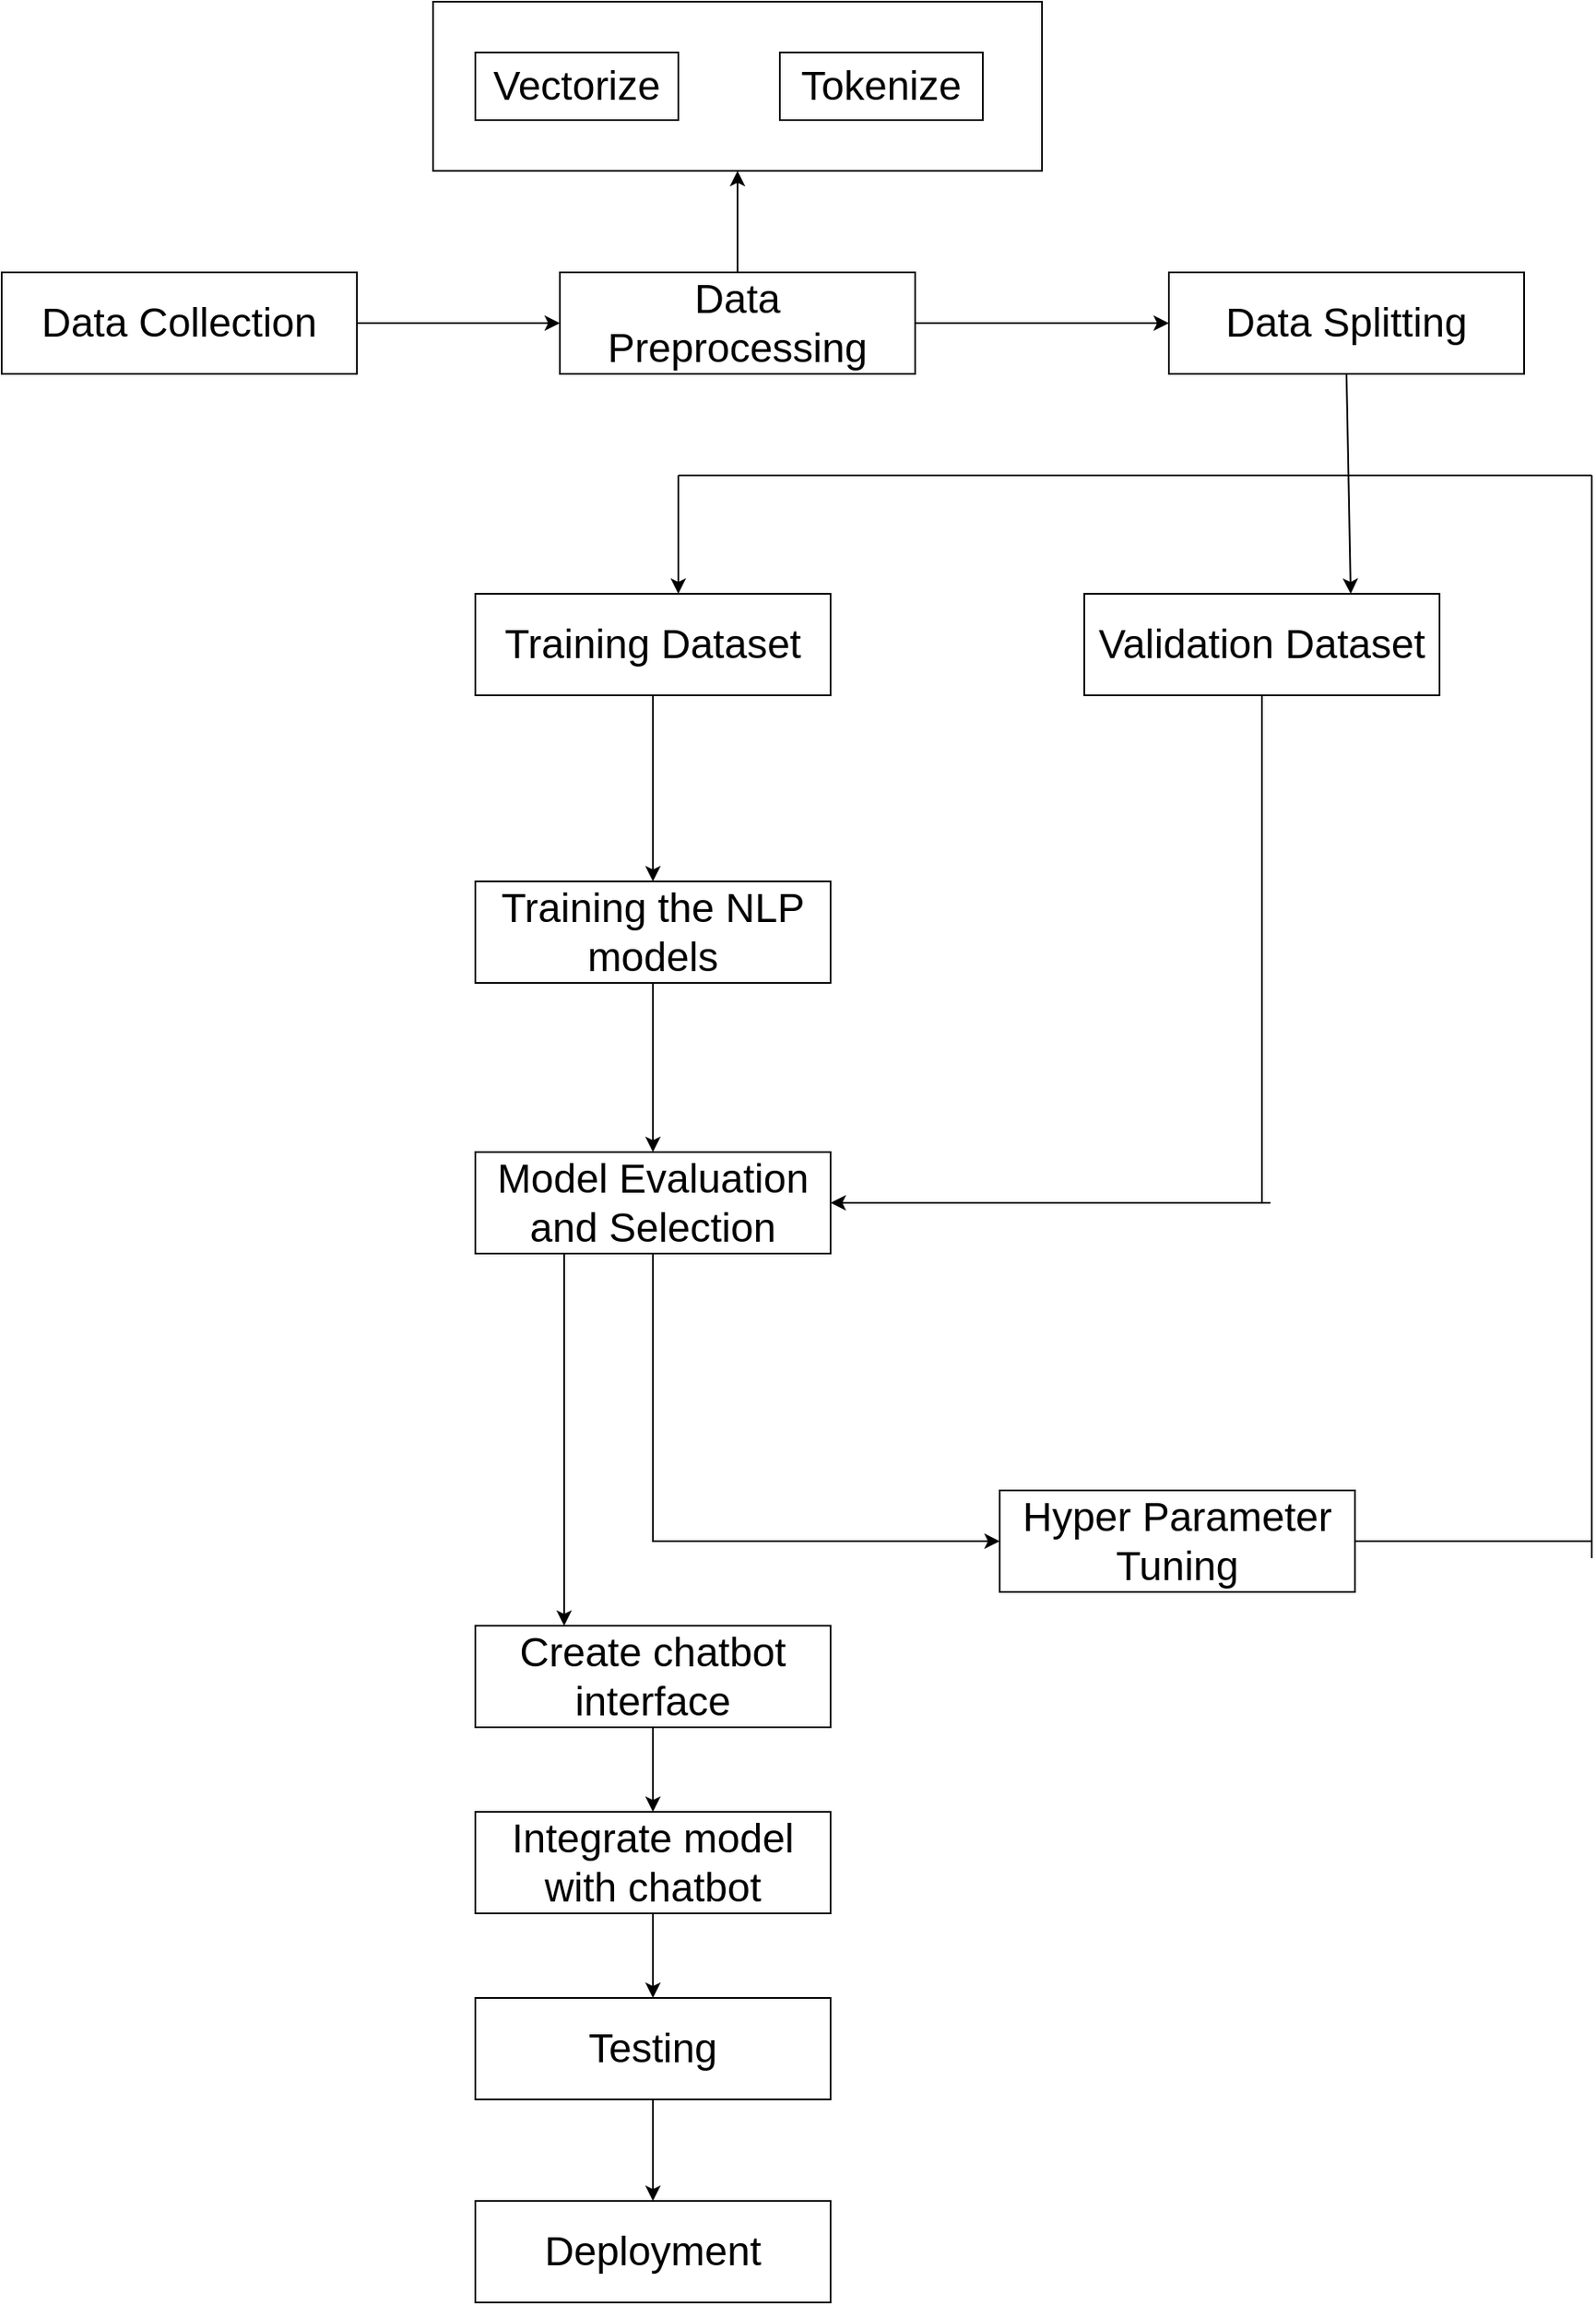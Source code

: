 <mxfile version="24.7.6">
  <diagram name="Page-1" id="edf60f1a-56cd-e834-aa8a-f176f3a09ee4">
    <mxGraphModel dx="2269" dy="1260" grid="1" gridSize="10" guides="1" tooltips="1" connect="1" arrows="1" fold="1" page="1" pageScale="1" pageWidth="1100" pageHeight="850" background="none" math="0" shadow="0">
      <root>
        <mxCell id="0" />
        <mxCell id="1" parent="0" />
        <mxCell id="noG9mjy7k5Ba110rl9jg-1" value="&lt;font style=&quot;font-size: 24px;&quot;&gt;Data Collection&lt;/font&gt;" style="rounded=0;whiteSpace=wrap;html=1;" vertex="1" parent="1">
          <mxGeometry x="70" y="190" width="210" height="60" as="geometry" />
        </mxCell>
        <mxCell id="noG9mjy7k5Ba110rl9jg-2" value="&lt;font style=&quot;font-size: 24px;&quot;&gt;Data Preprocessing&lt;/font&gt;" style="rounded=0;whiteSpace=wrap;html=1;" vertex="1" parent="1">
          <mxGeometry x="400" y="190" width="210" height="60" as="geometry" />
        </mxCell>
        <mxCell id="noG9mjy7k5Ba110rl9jg-3" value="&lt;font style=&quot;font-size: 24px;&quot;&gt;Data Splitting&lt;/font&gt;" style="rounded=0;whiteSpace=wrap;html=1;" vertex="1" parent="1">
          <mxGeometry x="760" y="190" width="210" height="60" as="geometry" />
        </mxCell>
        <mxCell id="noG9mjy7k5Ba110rl9jg-4" value="&lt;font style=&quot;font-size: 24px;&quot;&gt;Training Dataset&lt;/font&gt;" style="rounded=0;whiteSpace=wrap;html=1;" vertex="1" parent="1">
          <mxGeometry x="350" y="380" width="210" height="60" as="geometry" />
        </mxCell>
        <mxCell id="noG9mjy7k5Ba110rl9jg-5" value="&lt;font style=&quot;font-size: 24px;&quot;&gt;Validation Dataset&lt;/font&gt;" style="rounded=0;whiteSpace=wrap;html=1;" vertex="1" parent="1">
          <mxGeometry x="710" y="380" width="210" height="60" as="geometry" />
        </mxCell>
        <mxCell id="noG9mjy7k5Ba110rl9jg-6" value="&lt;font style=&quot;font-size: 24px;&quot;&gt;Training the NLP models&lt;/font&gt;" style="rounded=0;whiteSpace=wrap;html=1;" vertex="1" parent="1">
          <mxGeometry x="350" y="550" width="210" height="60" as="geometry" />
        </mxCell>
        <mxCell id="noG9mjy7k5Ba110rl9jg-26" style="edgeStyle=orthogonalEdgeStyle;rounded=0;orthogonalLoop=1;jettySize=auto;html=1;exitX=0.5;exitY=1;exitDx=0;exitDy=0;entryX=0;entryY=0.5;entryDx=0;entryDy=0;" edge="1" parent="1" source="noG9mjy7k5Ba110rl9jg-7" target="noG9mjy7k5Ba110rl9jg-18">
          <mxGeometry relative="1" as="geometry">
            <mxPoint x="456" y="950" as="targetPoint" />
          </mxGeometry>
        </mxCell>
        <mxCell id="noG9mjy7k5Ba110rl9jg-7" value="&lt;font style=&quot;font-size: 24px;&quot;&gt;Model Evaluation and Selection&lt;/font&gt;" style="rounded=0;whiteSpace=wrap;html=1;" vertex="1" parent="1">
          <mxGeometry x="350" y="710" width="210" height="60" as="geometry" />
        </mxCell>
        <mxCell id="noG9mjy7k5Ba110rl9jg-8" value="" style="endArrow=classic;html=1;rounded=0;exitX=1;exitY=0.5;exitDx=0;exitDy=0;entryX=0;entryY=0.5;entryDx=0;entryDy=0;" edge="1" parent="1" source="noG9mjy7k5Ba110rl9jg-1" target="noG9mjy7k5Ba110rl9jg-2">
          <mxGeometry width="50" height="50" relative="1" as="geometry">
            <mxPoint x="310" y="460" as="sourcePoint" />
            <mxPoint x="360" y="410" as="targetPoint" />
          </mxGeometry>
        </mxCell>
        <mxCell id="noG9mjy7k5Ba110rl9jg-9" value="" style="endArrow=classic;html=1;rounded=0;exitX=1;exitY=0.5;exitDx=0;exitDy=0;entryX=0;entryY=0.5;entryDx=0;entryDy=0;" edge="1" parent="1" source="noG9mjy7k5Ba110rl9jg-2" target="noG9mjy7k5Ba110rl9jg-3">
          <mxGeometry width="50" height="50" relative="1" as="geometry">
            <mxPoint x="610" y="230" as="sourcePoint" />
            <mxPoint x="680" y="240" as="targetPoint" />
          </mxGeometry>
        </mxCell>
        <mxCell id="noG9mjy7k5Ba110rl9jg-10" value="" style="endArrow=classic;html=1;rounded=0;exitX=0.5;exitY=1;exitDx=0;exitDy=0;entryX=0.75;entryY=0;entryDx=0;entryDy=0;" edge="1" parent="1" source="noG9mjy7k5Ba110rl9jg-3" target="noG9mjy7k5Ba110rl9jg-5">
          <mxGeometry width="50" height="50" relative="1" as="geometry">
            <mxPoint x="620" y="230" as="sourcePoint" />
            <mxPoint x="770" y="230" as="targetPoint" />
          </mxGeometry>
        </mxCell>
        <mxCell id="noG9mjy7k5Ba110rl9jg-12" value="" style="endArrow=none;html=1;rounded=0;" edge="1" parent="1">
          <mxGeometry width="50" height="50" relative="1" as="geometry">
            <mxPoint x="470" y="310" as="sourcePoint" />
            <mxPoint x="870" y="310" as="targetPoint" />
          </mxGeometry>
        </mxCell>
        <mxCell id="noG9mjy7k5Ba110rl9jg-13" value="" style="endArrow=classic;html=1;rounded=0;" edge="1" parent="1">
          <mxGeometry width="50" height="50" relative="1" as="geometry">
            <mxPoint x="470" y="310" as="sourcePoint" />
            <mxPoint x="470" y="380" as="targetPoint" />
          </mxGeometry>
        </mxCell>
        <mxCell id="noG9mjy7k5Ba110rl9jg-14" value="" style="endArrow=classic;html=1;rounded=0;exitX=0.5;exitY=1;exitDx=0;exitDy=0;entryX=0.5;entryY=0;entryDx=0;entryDy=0;" edge="1" parent="1" source="noG9mjy7k5Ba110rl9jg-4" target="noG9mjy7k5Ba110rl9jg-6">
          <mxGeometry width="50" height="50" relative="1" as="geometry">
            <mxPoint x="480" y="320" as="sourcePoint" />
            <mxPoint x="480" y="390" as="targetPoint" />
          </mxGeometry>
        </mxCell>
        <mxCell id="noG9mjy7k5Ba110rl9jg-15" value="" style="endArrow=classic;html=1;rounded=0;exitX=0.5;exitY=1;exitDx=0;exitDy=0;entryX=0.5;entryY=0;entryDx=0;entryDy=0;" edge="1" parent="1" source="noG9mjy7k5Ba110rl9jg-6" target="noG9mjy7k5Ba110rl9jg-7">
          <mxGeometry width="50" height="50" relative="1" as="geometry">
            <mxPoint x="465" y="450" as="sourcePoint" />
            <mxPoint x="465" y="560" as="targetPoint" />
          </mxGeometry>
        </mxCell>
        <mxCell id="noG9mjy7k5Ba110rl9jg-16" value="" style="endArrow=none;html=1;rounded=0;entryX=0.5;entryY=1;entryDx=0;entryDy=0;" edge="1" parent="1" target="noG9mjy7k5Ba110rl9jg-5">
          <mxGeometry width="50" height="50" relative="1" as="geometry">
            <mxPoint x="815" y="740" as="sourcePoint" />
            <mxPoint x="360" y="550" as="targetPoint" />
          </mxGeometry>
        </mxCell>
        <mxCell id="noG9mjy7k5Ba110rl9jg-17" value="" style="endArrow=classic;html=1;rounded=0;entryX=1;entryY=0.5;entryDx=0;entryDy=0;" edge="1" parent="1" target="noG9mjy7k5Ba110rl9jg-7">
          <mxGeometry width="50" height="50" relative="1" as="geometry">
            <mxPoint x="820" y="740" as="sourcePoint" />
            <mxPoint x="720" y="770" as="targetPoint" />
          </mxGeometry>
        </mxCell>
        <mxCell id="noG9mjy7k5Ba110rl9jg-18" value="&lt;font style=&quot;font-size: 24px;&quot;&gt;Hyper Parameter Tuning&lt;/font&gt;" style="rounded=0;whiteSpace=wrap;html=1;" vertex="1" parent="1">
          <mxGeometry x="660" y="910" width="210" height="60" as="geometry" />
        </mxCell>
        <mxCell id="noG9mjy7k5Ba110rl9jg-36" value="" style="endArrow=none;html=1;rounded=0;exitX=1;exitY=0.5;exitDx=0;exitDy=0;" edge="1" parent="1" source="noG9mjy7k5Ba110rl9jg-18">
          <mxGeometry width="50" height="50" relative="1" as="geometry">
            <mxPoint x="780" y="600" as="sourcePoint" />
            <mxPoint x="1010" y="940" as="targetPoint" />
          </mxGeometry>
        </mxCell>
        <mxCell id="noG9mjy7k5Ba110rl9jg-37" value="" style="endArrow=none;html=1;rounded=0;" edge="1" parent="1">
          <mxGeometry width="50" height="50" relative="1" as="geometry">
            <mxPoint x="1010" y="950" as="sourcePoint" />
            <mxPoint x="1010" y="310" as="targetPoint" />
          </mxGeometry>
        </mxCell>
        <mxCell id="noG9mjy7k5Ba110rl9jg-38" value="" style="endArrow=none;html=1;rounded=0;" edge="1" parent="1">
          <mxGeometry width="50" height="50" relative="1" as="geometry">
            <mxPoint x="870" y="310" as="sourcePoint" />
            <mxPoint x="1010" y="310" as="targetPoint" />
          </mxGeometry>
        </mxCell>
        <mxCell id="noG9mjy7k5Ba110rl9jg-47" value="" style="rounded=0;whiteSpace=wrap;html=1;" vertex="1" parent="1">
          <mxGeometry x="325" y="30" width="360" height="100" as="geometry" />
        </mxCell>
        <mxCell id="noG9mjy7k5Ba110rl9jg-39" value="&lt;font style=&quot;font-size: 24px;&quot;&gt;Vectorize&lt;/font&gt;" style="rounded=0;whiteSpace=wrap;html=1;" vertex="1" parent="1">
          <mxGeometry x="350" y="60" width="120" height="40" as="geometry" />
        </mxCell>
        <mxCell id="noG9mjy7k5Ba110rl9jg-40" value="&lt;font style=&quot;font-size: 24px;&quot;&gt;Tokenize&lt;/font&gt;" style="rounded=0;whiteSpace=wrap;html=1;" vertex="1" parent="1">
          <mxGeometry x="530" y="60" width="120" height="40" as="geometry" />
        </mxCell>
        <mxCell id="noG9mjy7k5Ba110rl9jg-49" value="" style="endArrow=classic;html=1;rounded=0;exitX=0.5;exitY=0;exitDx=0;exitDy=0;entryX=0.5;entryY=1;entryDx=0;entryDy=0;" edge="1" parent="1" source="noG9mjy7k5Ba110rl9jg-2" target="noG9mjy7k5Ba110rl9jg-47">
          <mxGeometry width="50" height="50" relative="1" as="geometry">
            <mxPoint x="780" y="160" as="sourcePoint" />
            <mxPoint x="830" y="110" as="targetPoint" />
          </mxGeometry>
        </mxCell>
        <mxCell id="noG9mjy7k5Ba110rl9jg-50" value="&lt;font style=&quot;font-size: 24px;&quot;&gt;Create chatbot interface&lt;/font&gt;" style="rounded=0;whiteSpace=wrap;html=1;" vertex="1" parent="1">
          <mxGeometry x="350" y="990" width="210" height="60" as="geometry" />
        </mxCell>
        <mxCell id="noG9mjy7k5Ba110rl9jg-51" value="&lt;font style=&quot;font-size: 24px;&quot;&gt;Integrate model with chatbot&lt;/font&gt;" style="rounded=0;whiteSpace=wrap;html=1;" vertex="1" parent="1">
          <mxGeometry x="350" y="1100" width="210" height="60" as="geometry" />
        </mxCell>
        <mxCell id="noG9mjy7k5Ba110rl9jg-52" value="&lt;font style=&quot;font-size: 24px;&quot;&gt;Testing&lt;/font&gt;" style="rounded=0;whiteSpace=wrap;html=1;" vertex="1" parent="1">
          <mxGeometry x="350" y="1210" width="210" height="60" as="geometry" />
        </mxCell>
        <mxCell id="noG9mjy7k5Ba110rl9jg-53" value="&lt;font style=&quot;font-size: 24px;&quot;&gt;Deployment&lt;/font&gt;" style="rounded=0;whiteSpace=wrap;html=1;" vertex="1" parent="1">
          <mxGeometry x="350" y="1330" width="210" height="60" as="geometry" />
        </mxCell>
        <mxCell id="noG9mjy7k5Ba110rl9jg-54" value="" style="endArrow=classic;html=1;rounded=0;exitX=0.25;exitY=1;exitDx=0;exitDy=0;entryX=0.25;entryY=0;entryDx=0;entryDy=0;" edge="1" parent="1" source="noG9mjy7k5Ba110rl9jg-7" target="noG9mjy7k5Ba110rl9jg-50">
          <mxGeometry width="50" height="50" relative="1" as="geometry">
            <mxPoint x="780" y="600" as="sourcePoint" />
            <mxPoint x="830" y="550" as="targetPoint" />
          </mxGeometry>
        </mxCell>
        <mxCell id="noG9mjy7k5Ba110rl9jg-55" value="" style="endArrow=classic;html=1;rounded=0;exitX=0.5;exitY=1;exitDx=0;exitDy=0;entryX=0.5;entryY=0;entryDx=0;entryDy=0;" edge="1" parent="1" source="noG9mjy7k5Ba110rl9jg-50" target="noG9mjy7k5Ba110rl9jg-51">
          <mxGeometry width="50" height="50" relative="1" as="geometry">
            <mxPoint x="413" y="780" as="sourcePoint" />
            <mxPoint x="413" y="1000" as="targetPoint" />
          </mxGeometry>
        </mxCell>
        <mxCell id="noG9mjy7k5Ba110rl9jg-56" value="" style="endArrow=classic;html=1;rounded=0;exitX=0.5;exitY=1;exitDx=0;exitDy=0;entryX=0.5;entryY=0;entryDx=0;entryDy=0;" edge="1" parent="1" source="noG9mjy7k5Ba110rl9jg-51" target="noG9mjy7k5Ba110rl9jg-52">
          <mxGeometry width="50" height="50" relative="1" as="geometry">
            <mxPoint x="465" y="1060" as="sourcePoint" />
            <mxPoint x="465" y="1110" as="targetPoint" />
          </mxGeometry>
        </mxCell>
        <mxCell id="noG9mjy7k5Ba110rl9jg-57" value="" style="endArrow=classic;html=1;rounded=0;exitX=0.5;exitY=1;exitDx=0;exitDy=0;entryX=0.5;entryY=0;entryDx=0;entryDy=0;" edge="1" parent="1" source="noG9mjy7k5Ba110rl9jg-52" target="noG9mjy7k5Ba110rl9jg-53">
          <mxGeometry width="50" height="50" relative="1" as="geometry">
            <mxPoint x="465" y="1170" as="sourcePoint" />
            <mxPoint x="465" y="1220" as="targetPoint" />
          </mxGeometry>
        </mxCell>
      </root>
    </mxGraphModel>
  </diagram>
</mxfile>
